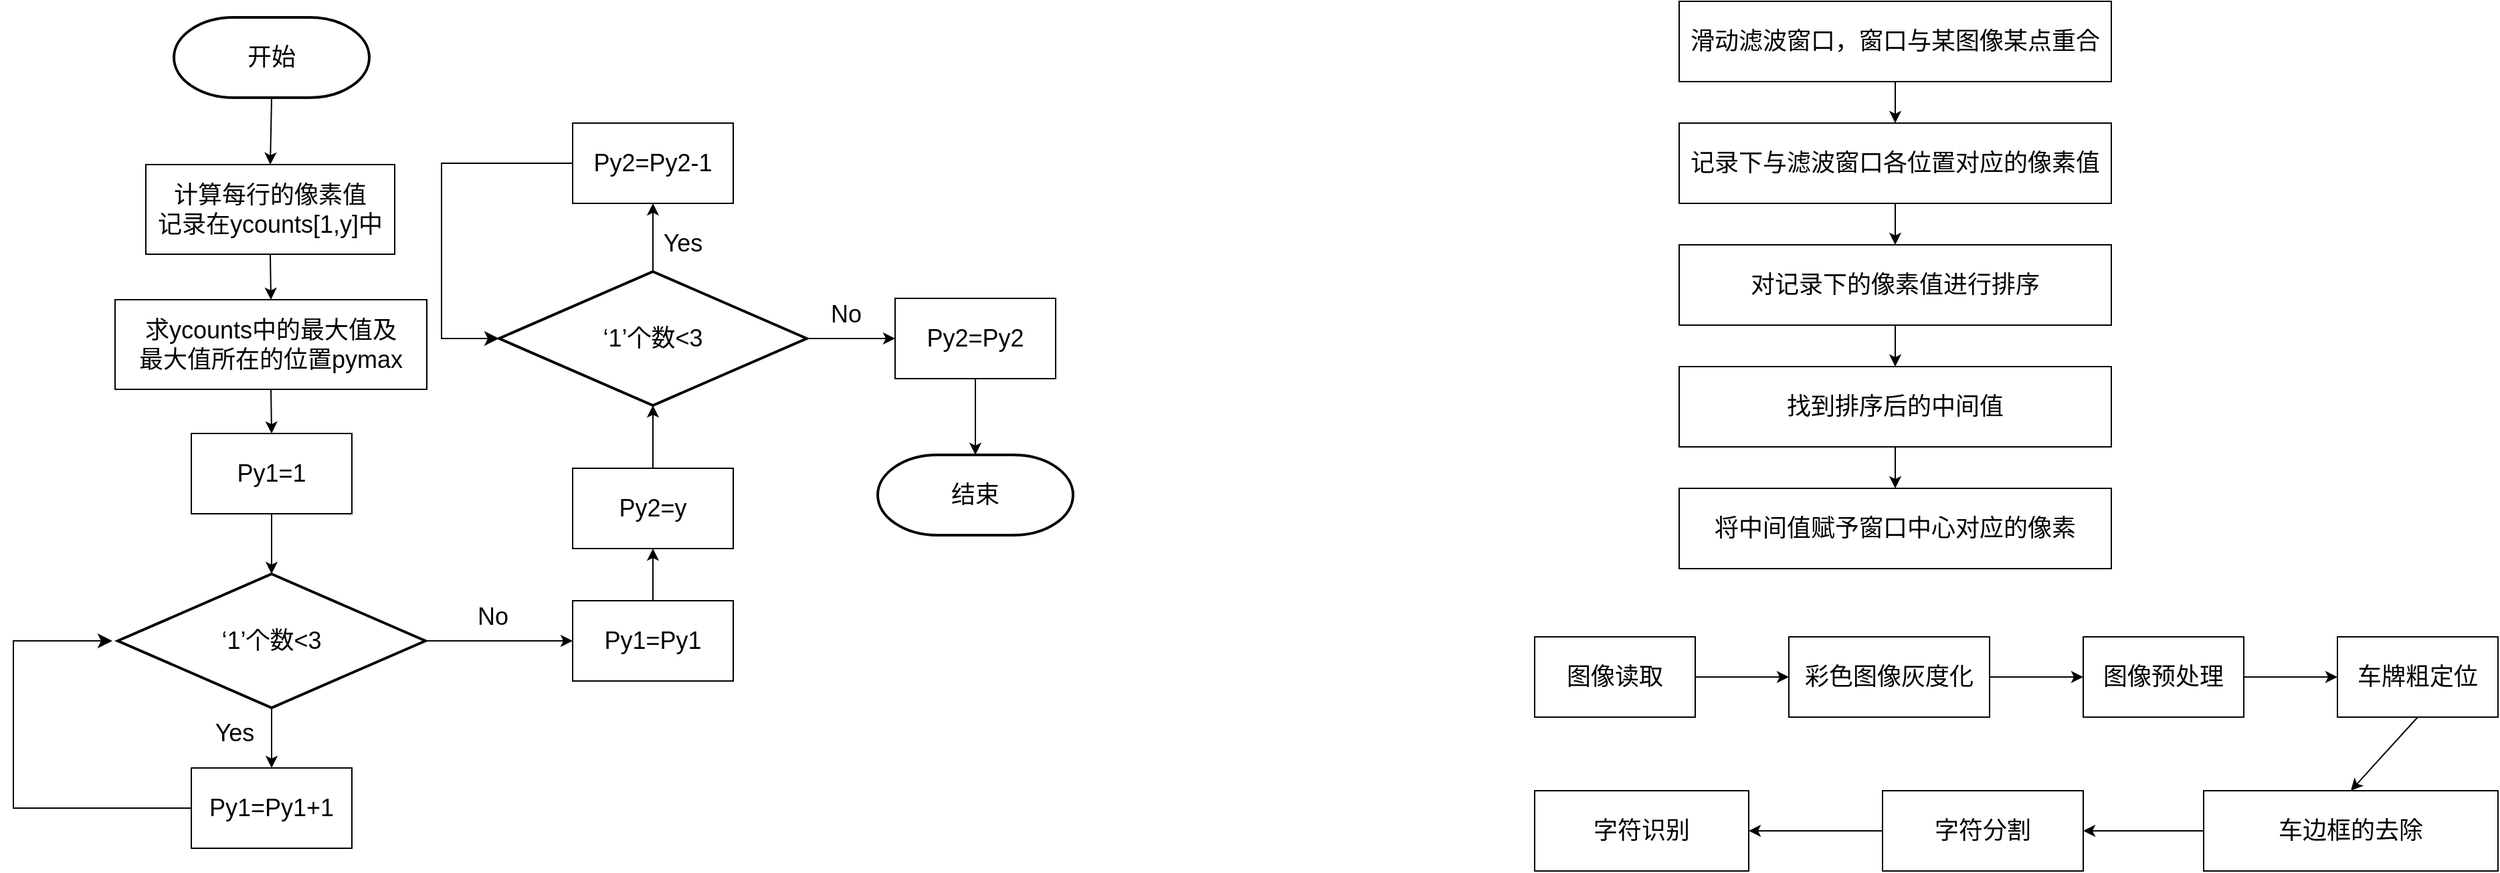 <mxfile version="20.8.0" type="github">
  <diagram id="b9_9XMLkwpHrGC9NCaAF" name="第 1 页">
    <mxGraphModel dx="2700" dy="784" grid="0" gridSize="10" guides="1" tooltips="1" connect="1" arrows="1" fold="1" page="0" pageScale="1" pageWidth="827" pageHeight="1169" math="0" shadow="0">
      <root>
        <mxCell id="0" />
        <mxCell id="1" parent="0" />
        <mxCell id="jlaHaONKCLdTO8kjAVdR-1" value="&lt;font style=&quot;font-size: 18px;&quot;&gt;图像读取&lt;/font&gt;" style="rounded=0;whiteSpace=wrap;html=1;" vertex="1" parent="1">
          <mxGeometry x="70" y="525" width="120" height="60" as="geometry" />
        </mxCell>
        <mxCell id="jlaHaONKCLdTO8kjAVdR-2" value="&lt;font style=&quot;font-size: 18px;&quot;&gt;彩色图像灰度化&lt;/font&gt;" style="rounded=0;whiteSpace=wrap;html=1;" vertex="1" parent="1">
          <mxGeometry x="260" y="525" width="150" height="60" as="geometry" />
        </mxCell>
        <mxCell id="jlaHaONKCLdTO8kjAVdR-3" value="&lt;font style=&quot;font-size: 18px;&quot;&gt;图像预处理&lt;/font&gt;" style="rounded=0;whiteSpace=wrap;html=1;" vertex="1" parent="1">
          <mxGeometry x="480" y="525" width="120" height="60" as="geometry" />
        </mxCell>
        <mxCell id="jlaHaONKCLdTO8kjAVdR-4" value="车牌粗定位" style="rounded=0;whiteSpace=wrap;html=1;fontSize=18;" vertex="1" parent="1">
          <mxGeometry x="670" y="525" width="120" height="60" as="geometry" />
        </mxCell>
        <mxCell id="jlaHaONKCLdTO8kjAVdR-5" value="&lt;font style=&quot;font-size: 18px;&quot;&gt;车边框的去除&lt;/font&gt;" style="rounded=0;whiteSpace=wrap;html=1;" vertex="1" parent="1">
          <mxGeometry x="570" y="640" width="220" height="60" as="geometry" />
        </mxCell>
        <mxCell id="jlaHaONKCLdTO8kjAVdR-6" value="&lt;font style=&quot;font-size: 18px;&quot;&gt;字符分割&lt;/font&gt;" style="rounded=0;whiteSpace=wrap;html=1;" vertex="1" parent="1">
          <mxGeometry x="330" y="640" width="150" height="60" as="geometry" />
        </mxCell>
        <mxCell id="jlaHaONKCLdTO8kjAVdR-7" value="&lt;font style=&quot;font-size: 18px;&quot;&gt;字符识别&lt;/font&gt;" style="rounded=0;whiteSpace=wrap;html=1;" vertex="1" parent="1">
          <mxGeometry x="70" y="640" width="160" height="60" as="geometry" />
        </mxCell>
        <mxCell id="jlaHaONKCLdTO8kjAVdR-8" value="" style="endArrow=classic;html=1;rounded=0;fontSize=18;exitX=1;exitY=0.5;exitDx=0;exitDy=0;" edge="1" parent="1" source="jlaHaONKCLdTO8kjAVdR-1" target="jlaHaONKCLdTO8kjAVdR-2">
          <mxGeometry width="50" height="50" relative="1" as="geometry">
            <mxPoint x="390" y="700" as="sourcePoint" />
            <mxPoint x="440" y="650" as="targetPoint" />
          </mxGeometry>
        </mxCell>
        <mxCell id="jlaHaONKCLdTO8kjAVdR-9" value="" style="endArrow=classic;html=1;rounded=0;fontSize=18;exitX=1;exitY=0.5;exitDx=0;exitDy=0;entryX=0;entryY=0.5;entryDx=0;entryDy=0;" edge="1" parent="1" source="jlaHaONKCLdTO8kjAVdR-2" target="jlaHaONKCLdTO8kjAVdR-3">
          <mxGeometry width="50" height="50" relative="1" as="geometry">
            <mxPoint x="390" y="700" as="sourcePoint" />
            <mxPoint x="440" y="650" as="targetPoint" />
          </mxGeometry>
        </mxCell>
        <mxCell id="jlaHaONKCLdTO8kjAVdR-10" value="" style="endArrow=classic;html=1;rounded=0;fontSize=18;exitX=1;exitY=0.5;exitDx=0;exitDy=0;" edge="1" parent="1" source="jlaHaONKCLdTO8kjAVdR-3" target="jlaHaONKCLdTO8kjAVdR-4">
          <mxGeometry width="50" height="50" relative="1" as="geometry">
            <mxPoint x="390" y="700" as="sourcePoint" />
            <mxPoint x="440" y="650" as="targetPoint" />
          </mxGeometry>
        </mxCell>
        <mxCell id="jlaHaONKCLdTO8kjAVdR-11" value="" style="endArrow=classic;html=1;rounded=0;fontSize=18;exitX=0.5;exitY=1;exitDx=0;exitDy=0;entryX=0.5;entryY=0;entryDx=0;entryDy=0;" edge="1" parent="1" source="jlaHaONKCLdTO8kjAVdR-4" target="jlaHaONKCLdTO8kjAVdR-5">
          <mxGeometry width="50" height="50" relative="1" as="geometry">
            <mxPoint x="390" y="700" as="sourcePoint" />
            <mxPoint x="440" y="650" as="targetPoint" />
          </mxGeometry>
        </mxCell>
        <mxCell id="jlaHaONKCLdTO8kjAVdR-12" value="" style="endArrow=classic;html=1;rounded=0;fontSize=18;entryX=1;entryY=0.5;entryDx=0;entryDy=0;exitX=0;exitY=0.5;exitDx=0;exitDy=0;" edge="1" parent="1" source="jlaHaONKCLdTO8kjAVdR-6" target="jlaHaONKCLdTO8kjAVdR-7">
          <mxGeometry width="50" height="50" relative="1" as="geometry">
            <mxPoint x="390" y="700" as="sourcePoint" />
            <mxPoint x="440" y="650" as="targetPoint" />
          </mxGeometry>
        </mxCell>
        <mxCell id="jlaHaONKCLdTO8kjAVdR-13" value="" style="endArrow=classic;html=1;rounded=0;fontSize=18;exitX=0;exitY=0.5;exitDx=0;exitDy=0;entryX=1;entryY=0.5;entryDx=0;entryDy=0;" edge="1" parent="1" source="jlaHaONKCLdTO8kjAVdR-5" target="jlaHaONKCLdTO8kjAVdR-6">
          <mxGeometry width="50" height="50" relative="1" as="geometry">
            <mxPoint x="390" y="700" as="sourcePoint" />
            <mxPoint x="440" y="650" as="targetPoint" />
          </mxGeometry>
        </mxCell>
        <mxCell id="jlaHaONKCLdTO8kjAVdR-14" value="滑动滤波窗口，窗口与某图像某点重合" style="rounded=0;whiteSpace=wrap;html=1;fontSize=18;" vertex="1" parent="1">
          <mxGeometry x="178" y="50" width="323" height="60" as="geometry" />
        </mxCell>
        <mxCell id="jlaHaONKCLdTO8kjAVdR-15" value="记录下与滤波窗口各位置对应的像素值" style="rounded=0;whiteSpace=wrap;html=1;fontSize=18;" vertex="1" parent="1">
          <mxGeometry x="178" y="141" width="323" height="60" as="geometry" />
        </mxCell>
        <mxCell id="jlaHaONKCLdTO8kjAVdR-16" value="对记录下的像素值进行排序" style="rounded=0;whiteSpace=wrap;html=1;fontSize=18;" vertex="1" parent="1">
          <mxGeometry x="178" y="232" width="323" height="60" as="geometry" />
        </mxCell>
        <mxCell id="jlaHaONKCLdTO8kjAVdR-17" value="找到排序后的中间值" style="rounded=0;whiteSpace=wrap;html=1;fontSize=18;" vertex="1" parent="1">
          <mxGeometry x="178" y="323" width="323" height="60" as="geometry" />
        </mxCell>
        <mxCell id="jlaHaONKCLdTO8kjAVdR-18" value="将中间值赋予窗口中心对应的像素" style="rounded=0;whiteSpace=wrap;html=1;fontSize=18;" vertex="1" parent="1">
          <mxGeometry x="178" y="414" width="323" height="60" as="geometry" />
        </mxCell>
        <mxCell id="jlaHaONKCLdTO8kjAVdR-19" value="" style="endArrow=classic;html=1;rounded=0;fontSize=18;entryX=0.5;entryY=0;entryDx=0;entryDy=0;" edge="1" parent="1" source="jlaHaONKCLdTO8kjAVdR-14" target="jlaHaONKCLdTO8kjAVdR-15">
          <mxGeometry width="50" height="50" relative="1" as="geometry">
            <mxPoint x="387" y="274" as="sourcePoint" />
            <mxPoint x="437" y="224" as="targetPoint" />
          </mxGeometry>
        </mxCell>
        <mxCell id="jlaHaONKCLdTO8kjAVdR-20" value="" style="endArrow=classic;html=1;rounded=0;fontSize=18;exitX=0.5;exitY=1;exitDx=0;exitDy=0;" edge="1" parent="1" source="jlaHaONKCLdTO8kjAVdR-15" target="jlaHaONKCLdTO8kjAVdR-16">
          <mxGeometry width="50" height="50" relative="1" as="geometry">
            <mxPoint x="387" y="274" as="sourcePoint" />
            <mxPoint x="437" y="224" as="targetPoint" />
          </mxGeometry>
        </mxCell>
        <mxCell id="jlaHaONKCLdTO8kjAVdR-21" value="" style="endArrow=classic;html=1;rounded=0;fontSize=18;exitX=0.5;exitY=1;exitDx=0;exitDy=0;entryX=0.5;entryY=0;entryDx=0;entryDy=0;" edge="1" parent="1" source="jlaHaONKCLdTO8kjAVdR-16" target="jlaHaONKCLdTO8kjAVdR-17">
          <mxGeometry width="50" height="50" relative="1" as="geometry">
            <mxPoint x="387" y="274" as="sourcePoint" />
            <mxPoint x="437" y="224" as="targetPoint" />
          </mxGeometry>
        </mxCell>
        <mxCell id="jlaHaONKCLdTO8kjAVdR-22" value="" style="endArrow=classic;html=1;rounded=0;fontSize=18;exitX=0.5;exitY=1;exitDx=0;exitDy=0;" edge="1" parent="1" source="jlaHaONKCLdTO8kjAVdR-17" target="jlaHaONKCLdTO8kjAVdR-18">
          <mxGeometry width="50" height="50" relative="1" as="geometry">
            <mxPoint x="387" y="274" as="sourcePoint" />
            <mxPoint x="437" y="224" as="targetPoint" />
          </mxGeometry>
        </mxCell>
        <mxCell id="jlaHaONKCLdTO8kjAVdR-24" value="计算每行的像素值&lt;br&gt;记录在ycounts[1,y]中" style="rounded=0;whiteSpace=wrap;html=1;fontSize=18;" vertex="1" parent="1">
          <mxGeometry x="-968" y="172" width="186" height="67" as="geometry" />
        </mxCell>
        <mxCell id="jlaHaONKCLdTO8kjAVdR-25" value="求ycounts中的最大值及&lt;br&gt;最大值所在的位置pymax" style="rounded=0;whiteSpace=wrap;html=1;fontSize=18;" vertex="1" parent="1">
          <mxGeometry x="-991" y="273" width="233" height="67" as="geometry" />
        </mxCell>
        <mxCell id="jlaHaONKCLdTO8kjAVdR-26" value="Py1=1" style="rounded=0;whiteSpace=wrap;html=1;fontSize=18;" vertex="1" parent="1">
          <mxGeometry x="-934" y="373" width="120" height="60" as="geometry" />
        </mxCell>
        <mxCell id="jlaHaONKCLdTO8kjAVdR-27" value="‘1’个数&amp;lt;3" style="strokeWidth=2;html=1;shape=mxgraph.flowchart.decision;whiteSpace=wrap;fontSize=18;" vertex="1" parent="1">
          <mxGeometry x="-989" y="478" width="230" height="100" as="geometry" />
        </mxCell>
        <mxCell id="jlaHaONKCLdTO8kjAVdR-28" value="Py1=Py1+1" style="rounded=0;whiteSpace=wrap;html=1;fontSize=18;" vertex="1" parent="1">
          <mxGeometry x="-934" y="623" width="120" height="60" as="geometry" />
        </mxCell>
        <mxCell id="jlaHaONKCLdTO8kjAVdR-32" value="" style="edgeStyle=segmentEdgeStyle;endArrow=classic;html=1;curved=0;rounded=0;endSize=8;startSize=8;fontSize=18;exitX=0;exitY=0.5;exitDx=0;exitDy=0;" edge="1" parent="1" source="jlaHaONKCLdTO8kjAVdR-28">
          <mxGeometry x="-0.303" y="38" width="50" height="50" relative="1" as="geometry">
            <mxPoint x="-1043" y="578" as="sourcePoint" />
            <mxPoint x="-993" y="528" as="targetPoint" />
            <Array as="points">
              <mxPoint x="-1067" y="653" />
              <mxPoint x="-1067" y="528" />
            </Array>
            <mxPoint x="-1" as="offset" />
          </mxGeometry>
        </mxCell>
        <mxCell id="jlaHaONKCLdTO8kjAVdR-33" value="" style="endArrow=classic;html=1;rounded=0;fontSize=18;exitX=0.5;exitY=1;exitDx=0;exitDy=0;entryX=0.5;entryY=0;entryDx=0;entryDy=0;exitPerimeter=0;" edge="1" parent="1" source="jlaHaONKCLdTO8kjAVdR-53" target="jlaHaONKCLdTO8kjAVdR-24">
          <mxGeometry width="50" height="50" relative="1" as="geometry">
            <mxPoint x="-875" y="138" as="sourcePoint" />
            <mxPoint x="-489" y="369" as="targetPoint" />
          </mxGeometry>
        </mxCell>
        <mxCell id="jlaHaONKCLdTO8kjAVdR-34" value="" style="endArrow=classic;html=1;rounded=0;fontSize=18;entryX=0.5;entryY=0;entryDx=0;entryDy=0;exitX=0.5;exitY=1;exitDx=0;exitDy=0;" edge="1" parent="1" source="jlaHaONKCLdTO8kjAVdR-24" target="jlaHaONKCLdTO8kjAVdR-25">
          <mxGeometry width="50" height="50" relative="1" as="geometry">
            <mxPoint x="-875" y="233" as="sourcePoint" />
            <mxPoint x="-489" y="369" as="targetPoint" />
          </mxGeometry>
        </mxCell>
        <mxCell id="jlaHaONKCLdTO8kjAVdR-35" value="" style="endArrow=classic;html=1;rounded=0;fontSize=18;exitX=0.5;exitY=1;exitDx=0;exitDy=0;entryX=0.5;entryY=0;entryDx=0;entryDy=0;" edge="1" parent="1" source="jlaHaONKCLdTO8kjAVdR-25" target="jlaHaONKCLdTO8kjAVdR-26">
          <mxGeometry width="50" height="50" relative="1" as="geometry">
            <mxPoint x="-539" y="419" as="sourcePoint" />
            <mxPoint x="-489" y="369" as="targetPoint" />
          </mxGeometry>
        </mxCell>
        <mxCell id="jlaHaONKCLdTO8kjAVdR-36" value="" style="endArrow=classic;html=1;rounded=0;fontSize=18;exitX=0.5;exitY=1;exitDx=0;exitDy=0;entryX=0.5;entryY=0;entryDx=0;entryDy=0;entryPerimeter=0;" edge="1" parent="1" source="jlaHaONKCLdTO8kjAVdR-26" target="jlaHaONKCLdTO8kjAVdR-27">
          <mxGeometry width="50" height="50" relative="1" as="geometry">
            <mxPoint x="-539" y="419" as="sourcePoint" />
            <mxPoint x="-489" y="369" as="targetPoint" />
          </mxGeometry>
        </mxCell>
        <mxCell id="jlaHaONKCLdTO8kjAVdR-37" value="" style="endArrow=classic;html=1;rounded=0;fontSize=18;exitX=0.5;exitY=1;exitDx=0;exitDy=0;exitPerimeter=0;" edge="1" parent="1" source="jlaHaONKCLdTO8kjAVdR-27" target="jlaHaONKCLdTO8kjAVdR-28">
          <mxGeometry width="50" height="50" relative="1" as="geometry">
            <mxPoint x="-539" y="654" as="sourcePoint" />
            <mxPoint x="-489" y="604" as="targetPoint" />
          </mxGeometry>
        </mxCell>
        <mxCell id="jlaHaONKCLdTO8kjAVdR-38" value="Yes" style="text;html=1;align=center;verticalAlign=middle;resizable=0;points=[];autosize=1;strokeColor=none;fillColor=none;fontSize=18;" vertex="1" parent="1">
          <mxGeometry x="-926" y="580" width="48" height="34" as="geometry" />
        </mxCell>
        <mxCell id="jlaHaONKCLdTO8kjAVdR-39" value="Py1=Py1" style="whiteSpace=wrap;html=1;fontSize=18;" vertex="1" parent="1">
          <mxGeometry x="-649" y="498" width="120" height="60" as="geometry" />
        </mxCell>
        <mxCell id="jlaHaONKCLdTO8kjAVdR-40" value="" style="endArrow=classic;html=1;rounded=0;fontSize=18;exitX=1;exitY=0.5;exitDx=0;exitDy=0;exitPerimeter=0;" edge="1" parent="1" source="jlaHaONKCLdTO8kjAVdR-27" target="jlaHaONKCLdTO8kjAVdR-39">
          <mxGeometry width="50" height="50" relative="1" as="geometry">
            <mxPoint x="-728" y="458" as="sourcePoint" />
            <mxPoint x="-489" y="369" as="targetPoint" />
          </mxGeometry>
        </mxCell>
        <mxCell id="jlaHaONKCLdTO8kjAVdR-41" value="Py2=y" style="whiteSpace=wrap;html=1;fontSize=18;" vertex="1" parent="1">
          <mxGeometry x="-649" y="399" width="120" height="60" as="geometry" />
        </mxCell>
        <mxCell id="jlaHaONKCLdTO8kjAVdR-42" value="‘1’个数&amp;lt;3" style="strokeWidth=2;html=1;shape=mxgraph.flowchart.decision;whiteSpace=wrap;fontSize=18;" vertex="1" parent="1">
          <mxGeometry x="-704" y="252" width="230" height="100" as="geometry" />
        </mxCell>
        <mxCell id="jlaHaONKCLdTO8kjAVdR-43" value="Py2=Py2-1" style="whiteSpace=wrap;html=1;fontSize=18;" vertex="1" parent="1">
          <mxGeometry x="-649" y="141" width="120" height="60" as="geometry" />
        </mxCell>
        <mxCell id="jlaHaONKCLdTO8kjAVdR-44" value="" style="endArrow=classic;html=1;rounded=0;fontSize=18;exitX=0.5;exitY=0;exitDx=0;exitDy=0;entryX=0.5;entryY=1;entryDx=0;entryDy=0;" edge="1" parent="1" source="jlaHaONKCLdTO8kjAVdR-39" target="jlaHaONKCLdTO8kjAVdR-41">
          <mxGeometry width="50" height="50" relative="1" as="geometry">
            <mxPoint x="-539" y="301" as="sourcePoint" />
            <mxPoint x="-489" y="251" as="targetPoint" />
          </mxGeometry>
        </mxCell>
        <mxCell id="jlaHaONKCLdTO8kjAVdR-45" value="" style="endArrow=classic;html=1;rounded=0;fontSize=18;exitX=0.5;exitY=0;exitDx=0;exitDy=0;entryX=0.5;entryY=1;entryDx=0;entryDy=0;entryPerimeter=0;" edge="1" parent="1" source="jlaHaONKCLdTO8kjAVdR-41" target="jlaHaONKCLdTO8kjAVdR-42">
          <mxGeometry width="50" height="50" relative="1" as="geometry">
            <mxPoint x="-539" y="301" as="sourcePoint" />
            <mxPoint x="-489" y="251" as="targetPoint" />
          </mxGeometry>
        </mxCell>
        <mxCell id="jlaHaONKCLdTO8kjAVdR-46" value="" style="endArrow=classic;html=1;rounded=0;fontSize=18;exitX=0.5;exitY=0;exitDx=0;exitDy=0;exitPerimeter=0;" edge="1" parent="1" source="jlaHaONKCLdTO8kjAVdR-42" target="jlaHaONKCLdTO8kjAVdR-43">
          <mxGeometry width="50" height="50" relative="1" as="geometry">
            <mxPoint x="-539" y="301" as="sourcePoint" />
            <mxPoint x="-489" y="251" as="targetPoint" />
          </mxGeometry>
        </mxCell>
        <mxCell id="jlaHaONKCLdTO8kjAVdR-47" value="" style="edgeStyle=segmentEdgeStyle;endArrow=classic;html=1;curved=0;rounded=0;endSize=8;startSize=8;fontSize=18;entryX=0;entryY=0.5;entryDx=0;entryDy=0;entryPerimeter=0;exitX=0;exitY=0.5;exitDx=0;exitDy=0;" edge="1" parent="1" source="jlaHaONKCLdTO8kjAVdR-43" target="jlaHaONKCLdTO8kjAVdR-42">
          <mxGeometry x="0.443" y="-21" width="50" height="50" relative="1" as="geometry">
            <mxPoint x="-672" y="229" as="sourcePoint" />
            <mxPoint x="-747" y="270" as="targetPoint" />
            <Array as="points">
              <mxPoint x="-747" y="171" />
              <mxPoint x="-747" y="302" />
            </Array>
            <mxPoint as="offset" />
          </mxGeometry>
        </mxCell>
        <mxCell id="jlaHaONKCLdTO8kjAVdR-48" value="Yes" style="text;html=1;align=center;verticalAlign=middle;resizable=0;points=[];autosize=1;strokeColor=none;fillColor=none;fontSize=18;" vertex="1" parent="1">
          <mxGeometry x="-591" y="214" width="48" height="34" as="geometry" />
        </mxCell>
        <mxCell id="jlaHaONKCLdTO8kjAVdR-49" value="Py2=Py2" style="whiteSpace=wrap;html=1;fontSize=18;" vertex="1" parent="1">
          <mxGeometry x="-408" y="272" width="120" height="60" as="geometry" />
        </mxCell>
        <mxCell id="jlaHaONKCLdTO8kjAVdR-50" value="" style="endArrow=classic;html=1;rounded=0;fontSize=18;entryX=0;entryY=0.5;entryDx=0;entryDy=0;exitX=1;exitY=0.5;exitDx=0;exitDy=0;exitPerimeter=0;" edge="1" parent="1" source="jlaHaONKCLdTO8kjAVdR-42" target="jlaHaONKCLdTO8kjAVdR-49">
          <mxGeometry width="50" height="50" relative="1" as="geometry">
            <mxPoint x="-539" y="301" as="sourcePoint" />
            <mxPoint x="-489" y="251" as="targetPoint" />
          </mxGeometry>
        </mxCell>
        <mxCell id="jlaHaONKCLdTO8kjAVdR-51" value="No" style="text;html=1;align=center;verticalAlign=middle;resizable=0;points=[];autosize=1;strokeColor=none;fillColor=none;fontSize=18;" vertex="1" parent="1">
          <mxGeometry x="-730" y="493" width="41" height="34" as="geometry" />
        </mxCell>
        <mxCell id="jlaHaONKCLdTO8kjAVdR-52" value="No" style="text;html=1;align=center;verticalAlign=middle;resizable=0;points=[];autosize=1;strokeColor=none;fillColor=none;fontSize=18;" vertex="1" parent="1">
          <mxGeometry x="-466" y="267" width="41" height="34" as="geometry" />
        </mxCell>
        <mxCell id="jlaHaONKCLdTO8kjAVdR-53" value="开始" style="strokeWidth=2;html=1;shape=mxgraph.flowchart.terminator;whiteSpace=wrap;fontSize=18;" vertex="1" parent="1">
          <mxGeometry x="-947" y="62" width="146" height="60" as="geometry" />
        </mxCell>
        <mxCell id="jlaHaONKCLdTO8kjAVdR-54" value="结束" style="strokeWidth=2;html=1;shape=mxgraph.flowchart.terminator;whiteSpace=wrap;fontSize=18;" vertex="1" parent="1">
          <mxGeometry x="-421" y="389" width="146" height="60" as="geometry" />
        </mxCell>
        <mxCell id="jlaHaONKCLdTO8kjAVdR-55" value="" style="endArrow=classic;html=1;rounded=0;fontSize=18;entryX=0.5;entryY=0;entryDx=0;entryDy=0;entryPerimeter=0;exitX=0.5;exitY=1;exitDx=0;exitDy=0;" edge="1" parent="1" source="jlaHaONKCLdTO8kjAVdR-49" target="jlaHaONKCLdTO8kjAVdR-54">
          <mxGeometry width="50" height="50" relative="1" as="geometry">
            <mxPoint x="-539" y="301" as="sourcePoint" />
            <mxPoint x="-489" y="251" as="targetPoint" />
          </mxGeometry>
        </mxCell>
      </root>
    </mxGraphModel>
  </diagram>
</mxfile>
